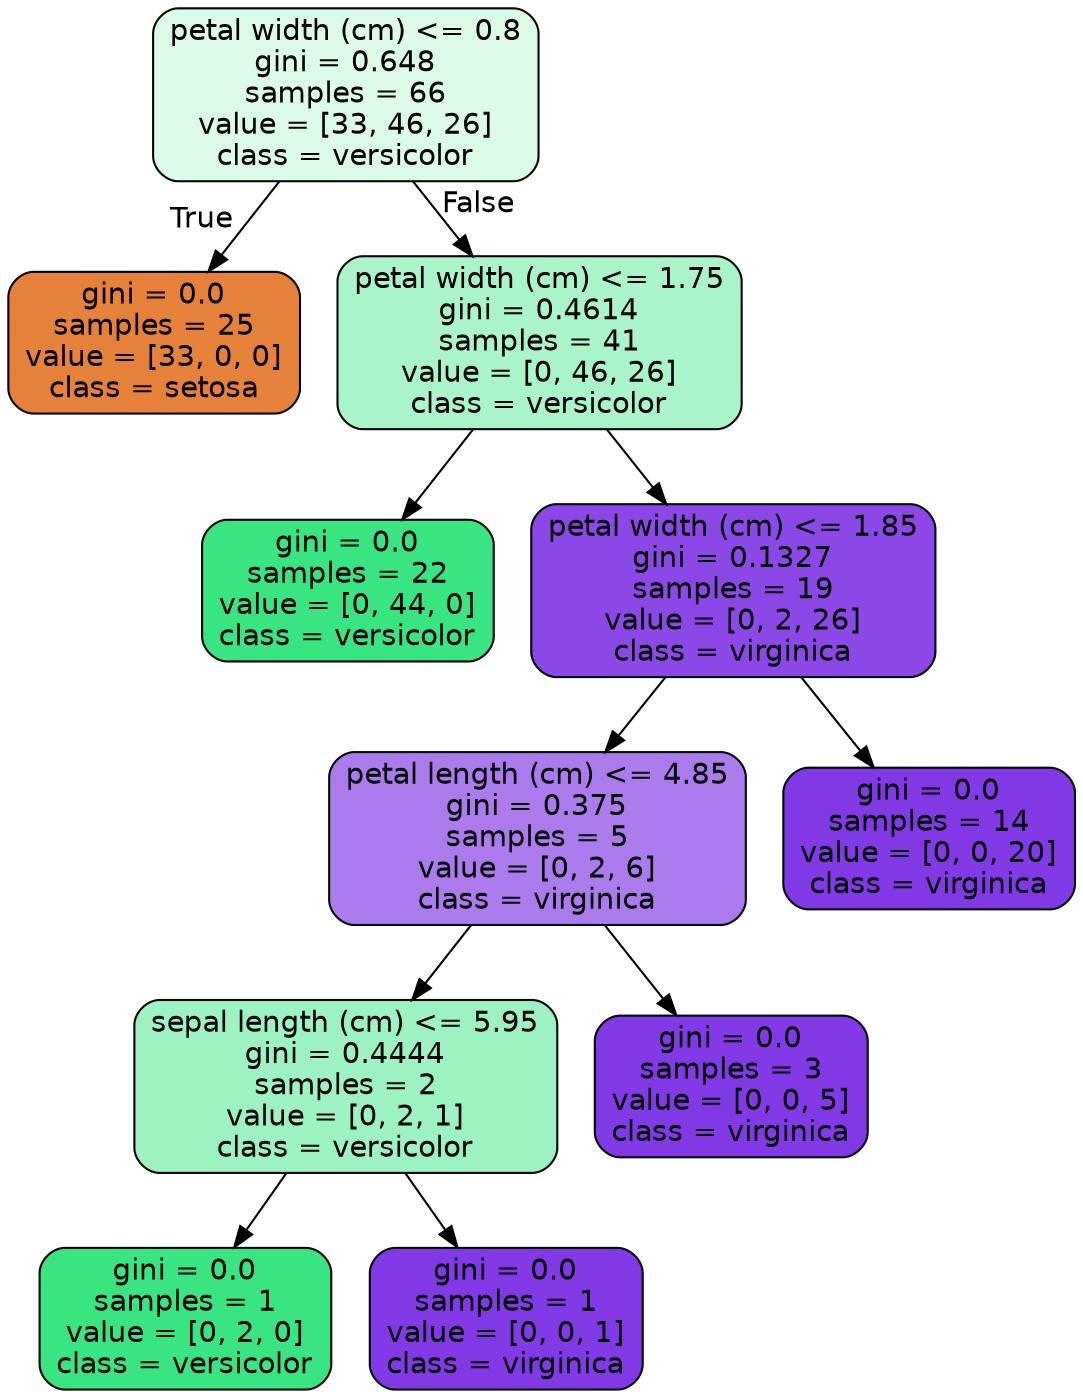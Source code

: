digraph Tree {
node [shape=box, style="filled, rounded", color="black", fontname="helvetica"] ;
edge [fontname="helvetica"] ;
0 [label="petal width (cm) <= 0.8\ngini = 0.648\nsamples = 66\nvalue = [33, 46, 26]\nclass = versicolor", fillcolor="#dbfae8"] ;
1 [label="gini = 0.0\nsamples = 25\nvalue = [33, 0, 0]\nclass = setosa", fillcolor="#e58139"] ;
0 -> 1 [labeldistance=2.5, labelangle=45, headlabel="True"] ;
2 [label="petal width (cm) <= 1.75\ngini = 0.4614\nsamples = 41\nvalue = [0, 46, 26]\nclass = versicolor", fillcolor="#a9f4c8"] ;
0 -> 2 [labeldistance=2.5, labelangle=-45, headlabel="False"] ;
3 [label="gini = 0.0\nsamples = 22\nvalue = [0, 44, 0]\nclass = versicolor", fillcolor="#39e581"] ;
2 -> 3 ;
4 [label="petal width (cm) <= 1.85\ngini = 0.1327\nsamples = 19\nvalue = [0, 2, 26]\nclass = virginica", fillcolor="#8b48e7"] ;
2 -> 4 ;
5 [label="petal length (cm) <= 4.85\ngini = 0.375\nsamples = 5\nvalue = [0, 2, 6]\nclass = virginica", fillcolor="#ab7bee"] ;
4 -> 5 ;
6 [label="sepal length (cm) <= 5.95\ngini = 0.4444\nsamples = 2\nvalue = [0, 2, 1]\nclass = versicolor", fillcolor="#9cf2c0"] ;
5 -> 6 ;
7 [label="gini = 0.0\nsamples = 1\nvalue = [0, 2, 0]\nclass = versicolor", fillcolor="#39e581"] ;
6 -> 7 ;
8 [label="gini = 0.0\nsamples = 1\nvalue = [0, 0, 1]\nclass = virginica", fillcolor="#8139e5"] ;
6 -> 8 ;
9 [label="gini = 0.0\nsamples = 3\nvalue = [0, 0, 5]\nclass = virginica", fillcolor="#8139e5"] ;
5 -> 9 ;
10 [label="gini = 0.0\nsamples = 14\nvalue = [0, 0, 20]\nclass = virginica", fillcolor="#8139e5"] ;
4 -> 10 ;
}
